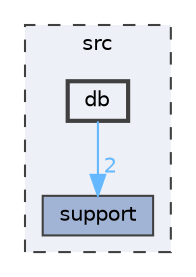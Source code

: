 digraph "src/db"
{
 // LATEX_PDF_SIZE
  bgcolor="transparent";
  edge [fontname=Helvetica,fontsize=10,labelfontname=Helvetica,labelfontsize=10];
  node [fontname=Helvetica,fontsize=10,shape=box,height=0.2,width=0.4];
  compound=true
  subgraph clusterdir_68267d1309a1af8e8297ef4c3efbcdba {
    graph [ bgcolor="#edf0f7", pencolor="grey25", label="src", fontname=Helvetica,fontsize=10 style="filled,dashed", URL="dir_68267d1309a1af8e8297ef4c3efbcdba.html",tooltip=""]
  dir_021c64f412f6b3b6708367bb6d6ca209 [label="support", fillcolor="#a2b4d6", color="grey25", style="filled", URL="dir_021c64f412f6b3b6708367bb6d6ca209.html",tooltip=""];
  dir_18fd539062cd3a2de3dfd78991cf728d [label="db", fillcolor="#edf0f7", color="grey25", style="filled,bold", URL="dir_18fd539062cd3a2de3dfd78991cf728d.html",tooltip=""];
  }
  dir_18fd539062cd3a2de3dfd78991cf728d->dir_021c64f412f6b3b6708367bb6d6ca209 [headlabel="2", labeldistance=1.5 headhref="dir_000001_000012.html" href="dir_000001_000012.html" color="steelblue1" fontcolor="steelblue1"];
}
